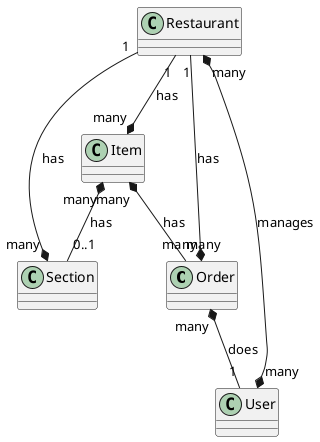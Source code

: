 @startuml
!pragma revision 89

class Order 
class Item
class Section
class User
class Restaurant

User "many" *-up-* "many" Restaurant: manages
User "1" -up-* "many" Order: does
Order "many" -up-* "many" Item: has
Order "many" *-up- "1" Restaurant: has
Section "0..1" -up-* "many" Item: has
Section "many" *-up- "1" Restaurant: has
Item "many" *-up- "1" Restaurant: has


@enduml
